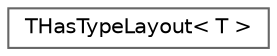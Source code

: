 digraph "Graphical Class Hierarchy"
{
 // INTERACTIVE_SVG=YES
 // LATEX_PDF_SIZE
  bgcolor="transparent";
  edge [fontname=Helvetica,fontsize=10,labelfontname=Helvetica,labelfontsize=10];
  node [fontname=Helvetica,fontsize=10,shape=box,height=0.2,width=0.4];
  rankdir="LR";
  Node0 [id="Node000000",label="THasTypeLayout\< T \>",height=0.2,width=0.4,color="grey40", fillcolor="white", style="filled",URL="$db/d36/structTHasTypeLayout.html",tooltip=" "];
}
